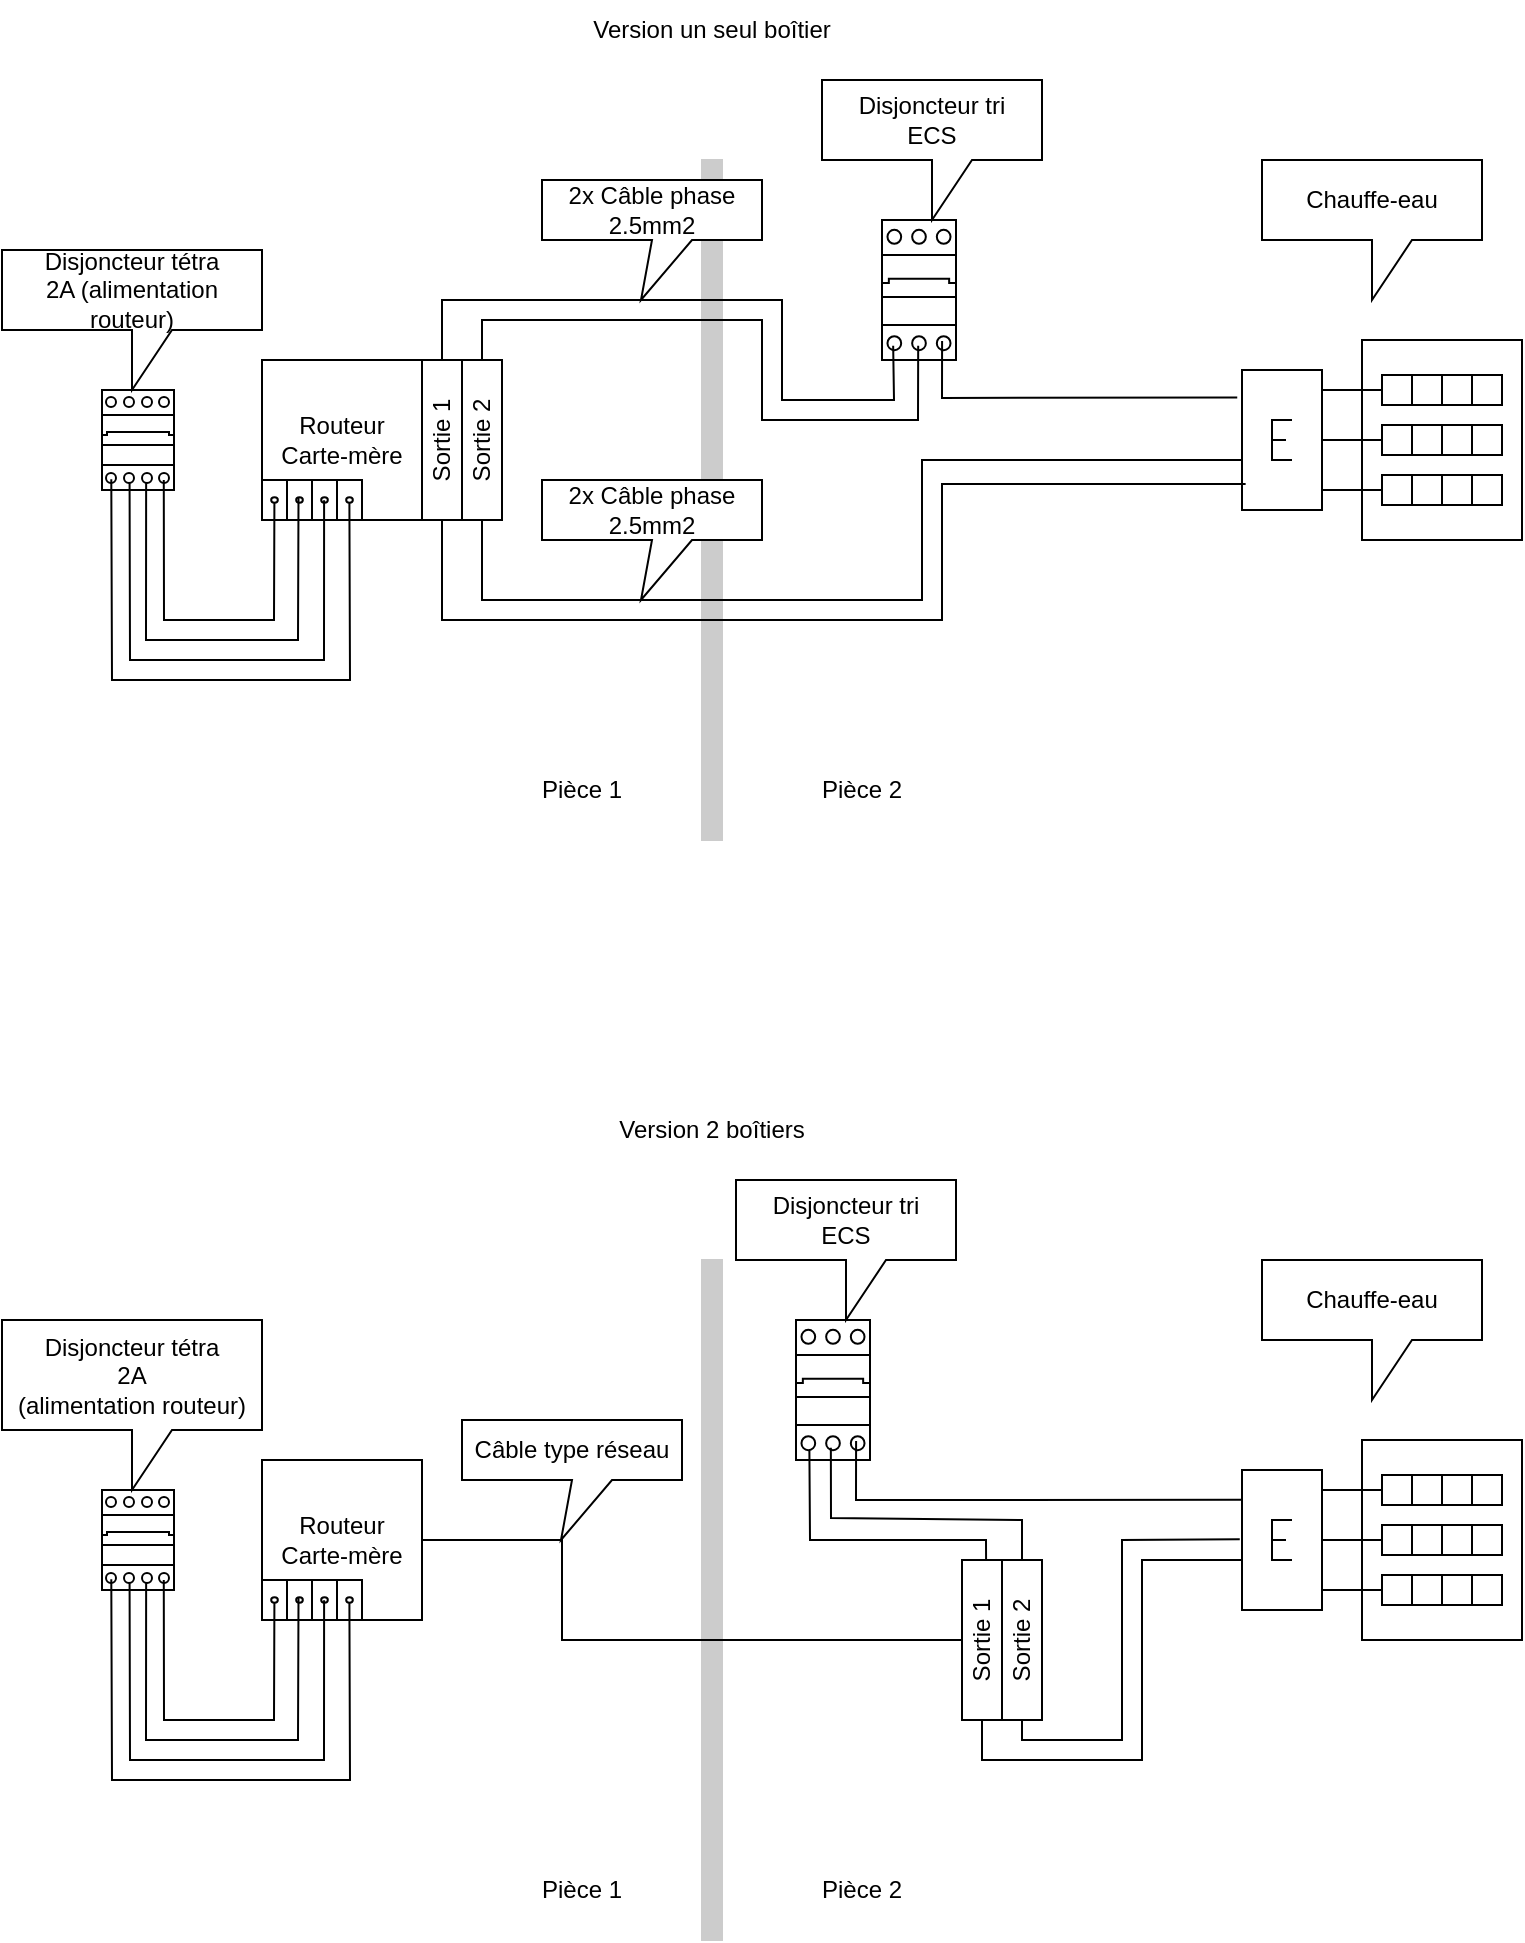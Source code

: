 <mxfile version="22.0.3" type="device">
  <diagram name="Page-1" id="RIz-JWyI-rMK7jB8n1T1">
    <mxGraphModel dx="1152" dy="664" grid="1" gridSize="10" guides="1" tooltips="1" connect="1" arrows="1" fold="1" page="1" pageScale="1" pageWidth="827" pageHeight="1169" math="0" shadow="0">
      <root>
        <mxCell id="0" />
        <mxCell id="1" parent="0" />
        <mxCell id="hNDBvL6Jkml8c4JEGsZd-1" value="Routeur&lt;br&gt;Carte-mère" style="whiteSpace=wrap;html=1;aspect=fixed;" vertex="1" parent="1">
          <mxGeometry x="170" y="180" width="80" height="80" as="geometry" />
        </mxCell>
        <mxCell id="hNDBvL6Jkml8c4JEGsZd-2" value="" style="shape=mxgraph.pid.heat_exchangers.electric_heater;html=1;pointerEvents=1;align=center;verticalLabelPosition=bottom;verticalAlign=top;dashed=0;" vertex="1" parent="1">
          <mxGeometry x="660" y="170" width="140" height="100" as="geometry" />
        </mxCell>
        <mxCell id="hNDBvL6Jkml8c4JEGsZd-3" value="" style="verticalLabelPosition=bottom;dashed=0;shadow=0;html=1;align=center;verticalAlign=top;shape=mxgraph.cabinets.cb_3p;" vertex="1" parent="1">
          <mxGeometry x="480" y="110" width="37" height="70" as="geometry" />
        </mxCell>
        <mxCell id="hNDBvL6Jkml8c4JEGsZd-4" value="" style="verticalLabelPosition=bottom;dashed=0;shadow=0;html=1;align=center;verticalAlign=top;shape=mxgraph.cabinets.cb_4p;" vertex="1" parent="1">
          <mxGeometry x="90" y="195" width="36" height="50" as="geometry" />
        </mxCell>
        <mxCell id="hNDBvL6Jkml8c4JEGsZd-11" value="" style="pointerEvents=1;verticalLabelPosition=bottom;shadow=0;dashed=0;align=center;html=1;verticalAlign=top;shape=mxgraph.electrical.miscellaneous.terminal_board;direction=south;" vertex="1" parent="1">
          <mxGeometry x="170" y="240" width="50" height="20" as="geometry" />
        </mxCell>
        <mxCell id="hNDBvL6Jkml8c4JEGsZd-10" value="" style="endArrow=none;html=1;rounded=0;entryX=0.858;entryY=0.901;entryDx=0;entryDy=0;entryPerimeter=0;exitX=0.578;exitY=0.876;exitDx=0;exitDy=0;exitPerimeter=0;" edge="1" parent="1" source="hNDBvL6Jkml8c4JEGsZd-11" target="hNDBvL6Jkml8c4JEGsZd-4">
          <mxGeometry width="50" height="50" relative="1" as="geometry">
            <mxPoint x="420" y="400" as="sourcePoint" />
            <mxPoint x="470" y="350" as="targetPoint" />
            <Array as="points">
              <mxPoint x="176" y="310" />
              <mxPoint x="121" y="310" />
            </Array>
          </mxGeometry>
        </mxCell>
        <mxCell id="hNDBvL6Jkml8c4JEGsZd-12" value="" style="endArrow=none;html=1;rounded=0;entryX=0.613;entryY=0.924;entryDx=0;entryDy=0;entryPerimeter=0;exitX=0.436;exitY=0.635;exitDx=0;exitDy=0;exitPerimeter=0;" edge="1" parent="1" source="hNDBvL6Jkml8c4JEGsZd-11" target="hNDBvL6Jkml8c4JEGsZd-4">
          <mxGeometry width="50" height="50" relative="1" as="geometry">
            <mxPoint x="186" y="262" as="sourcePoint" />
            <mxPoint x="132" y="253" as="targetPoint" />
            <Array as="points">
              <mxPoint x="188" y="320" />
              <mxPoint x="112" y="320" />
            </Array>
          </mxGeometry>
        </mxCell>
        <mxCell id="hNDBvL6Jkml8c4JEGsZd-13" value="" style="endArrow=none;html=1;rounded=0;entryX=0.383;entryY=0.924;entryDx=0;entryDy=0;entryPerimeter=0;exitX=0.509;exitY=0.379;exitDx=0;exitDy=0;exitPerimeter=0;" edge="1" parent="1" source="hNDBvL6Jkml8c4JEGsZd-11" target="hNDBvL6Jkml8c4JEGsZd-4">
          <mxGeometry width="50" height="50" relative="1" as="geometry">
            <mxPoint x="197" y="260" as="sourcePoint" />
            <mxPoint x="122" y="251" as="targetPoint" />
            <Array as="points">
              <mxPoint x="201" y="330" />
              <mxPoint x="104" y="330" />
            </Array>
          </mxGeometry>
        </mxCell>
        <mxCell id="hNDBvL6Jkml8c4JEGsZd-14" value="" style="endArrow=none;html=1;rounded=0;entryX=0.129;entryY=0.893;entryDx=0;entryDy=0;entryPerimeter=0;exitX=0.568;exitY=0.126;exitDx=0;exitDy=0;exitPerimeter=0;" edge="1" parent="1" source="hNDBvL6Jkml8c4JEGsZd-11" target="hNDBvL6Jkml8c4JEGsZd-4">
          <mxGeometry width="50" height="50" relative="1" as="geometry">
            <mxPoint x="211" y="260" as="sourcePoint" />
            <mxPoint x="114" y="251" as="targetPoint" />
            <Array as="points">
              <mxPoint x="214" y="340" />
              <mxPoint x="95" y="340" />
            </Array>
          </mxGeometry>
        </mxCell>
        <mxCell id="hNDBvL6Jkml8c4JEGsZd-15" value="" style="endArrow=none;html=1;rounded=0;entryX=0.812;entryY=0.865;entryDx=0;entryDy=0;entryPerimeter=0;exitX=-0.017;exitY=0.287;exitDx=0;exitDy=0;exitPerimeter=0;" edge="1" parent="1" source="hNDBvL6Jkml8c4JEGsZd-2" target="hNDBvL6Jkml8c4JEGsZd-3">
          <mxGeometry width="50" height="50" relative="1" as="geometry">
            <mxPoint x="580" y="190" as="sourcePoint" />
            <mxPoint x="410" y="185" as="targetPoint" />
            <Array as="points">
              <mxPoint x="510" y="199" />
            </Array>
          </mxGeometry>
        </mxCell>
        <mxCell id="hNDBvL6Jkml8c4JEGsZd-17" value="Sortie 1" style="rounded=0;whiteSpace=wrap;html=1;horizontal=0;" vertex="1" parent="1">
          <mxGeometry x="250" y="180" width="20" height="80" as="geometry" />
        </mxCell>
        <mxCell id="hNDBvL6Jkml8c4JEGsZd-18" value="Sortie 2" style="rounded=0;whiteSpace=wrap;html=1;horizontal=0;" vertex="1" parent="1">
          <mxGeometry x="270" y="180" width="20" height="80" as="geometry" />
        </mxCell>
        <mxCell id="hNDBvL6Jkml8c4JEGsZd-19" value="" style="verticalLabelPosition=bottom;html=1;verticalAlign=top;align=center;shape=mxgraph.floorplan.wall;fillColor=strokeColor;direction=south;fontColor=#CCCCCC;strokeColor=#CCCCCC;" vertex="1" parent="1">
          <mxGeometry x="390" y="80" width="10" height="340" as="geometry" />
        </mxCell>
        <mxCell id="hNDBvL6Jkml8c4JEGsZd-20" value="" style="endArrow=none;html=1;rounded=0;entryX=0.151;entryY=0.898;entryDx=0;entryDy=0;entryPerimeter=0;exitX=0.5;exitY=0;exitDx=0;exitDy=0;" edge="1" parent="1" source="hNDBvL6Jkml8c4JEGsZd-17" target="hNDBvL6Jkml8c4JEGsZd-3">
          <mxGeometry width="50" height="50" relative="1" as="geometry">
            <mxPoint x="618" y="240" as="sourcePoint" />
            <mxPoint x="470" y="212" as="targetPoint" />
            <Array as="points">
              <mxPoint x="260" y="150" />
              <mxPoint x="430" y="150" />
              <mxPoint x="430" y="200" />
              <mxPoint x="486" y="200" />
            </Array>
          </mxGeometry>
        </mxCell>
        <mxCell id="hNDBvL6Jkml8c4JEGsZd-21" value="" style="endArrow=none;html=1;rounded=0;entryX=0.489;entryY=0.898;entryDx=0;entryDy=0;entryPerimeter=0;exitX=0.5;exitY=0;exitDx=0;exitDy=0;" edge="1" parent="1" source="hNDBvL6Jkml8c4JEGsZd-18" target="hNDBvL6Jkml8c4JEGsZd-3">
          <mxGeometry width="50" height="50" relative="1" as="geometry">
            <mxPoint x="270" y="190" as="sourcePoint" />
            <mxPoint x="496" y="183" as="targetPoint" />
            <Array as="points">
              <mxPoint x="280" y="160" />
              <mxPoint x="420" y="160" />
              <mxPoint x="420" y="210" />
              <mxPoint x="498" y="210" />
            </Array>
          </mxGeometry>
        </mxCell>
        <mxCell id="hNDBvL6Jkml8c4JEGsZd-22" value="" style="endArrow=none;html=1;rounded=0;entryX=0.5;entryY=1;entryDx=0;entryDy=0;exitX=0.013;exitY=0.72;exitDx=0;exitDy=0;exitPerimeter=0;" edge="1" parent="1" source="hNDBvL6Jkml8c4JEGsZd-2" target="hNDBvL6Jkml8c4JEGsZd-17">
          <mxGeometry width="50" height="50" relative="1" as="geometry">
            <mxPoint x="408" y="308" as="sourcePoint" />
            <mxPoint x="260" y="280" as="targetPoint" />
            <Array as="points">
              <mxPoint x="510" y="242" />
              <mxPoint x="510" y="310" />
              <mxPoint x="260" y="310" />
            </Array>
          </mxGeometry>
        </mxCell>
        <mxCell id="hNDBvL6Jkml8c4JEGsZd-23" value="" style="endArrow=none;html=1;rounded=0;entryX=0.5;entryY=1;entryDx=0;entryDy=0;exitX=0;exitY=0.6;exitDx=0;exitDy=0;exitPerimeter=0;" edge="1" parent="1" source="hNDBvL6Jkml8c4JEGsZd-2" target="hNDBvL6Jkml8c4JEGsZd-18">
          <mxGeometry width="50" height="50" relative="1" as="geometry">
            <mxPoint x="676" y="252" as="sourcePoint" />
            <mxPoint x="280" y="270" as="targetPoint" />
            <Array as="points">
              <mxPoint x="500" y="230" />
              <mxPoint x="500" y="300" />
              <mxPoint x="280" y="300" />
            </Array>
          </mxGeometry>
        </mxCell>
        <mxCell id="hNDBvL6Jkml8c4JEGsZd-24" value="Disjoncteur tri&lt;br&gt;ECS" style="shape=callout;whiteSpace=wrap;html=1;perimeter=calloutPerimeter;" vertex="1" parent="1">
          <mxGeometry x="450" y="40" width="110" height="70" as="geometry" />
        </mxCell>
        <mxCell id="hNDBvL6Jkml8c4JEGsZd-25" value="Chauffe-eau" style="shape=callout;whiteSpace=wrap;html=1;perimeter=calloutPerimeter;" vertex="1" parent="1">
          <mxGeometry x="670" y="80" width="110" height="70" as="geometry" />
        </mxCell>
        <mxCell id="hNDBvL6Jkml8c4JEGsZd-26" value="Disjoncteur tétra&lt;br&gt;2A (alimentation routeur)" style="shape=callout;whiteSpace=wrap;html=1;perimeter=calloutPerimeter;" vertex="1" parent="1">
          <mxGeometry x="40" y="125" width="130" height="70" as="geometry" />
        </mxCell>
        <mxCell id="hNDBvL6Jkml8c4JEGsZd-27" value="Version un seul boîtier" style="text;html=1;strokeColor=none;fillColor=none;align=center;verticalAlign=middle;whiteSpace=wrap;rounded=0;" vertex="1" parent="1">
          <mxGeometry x="310" width="170" height="30" as="geometry" />
        </mxCell>
        <mxCell id="hNDBvL6Jkml8c4JEGsZd-28" value="Routeur&lt;br&gt;Carte-mère" style="whiteSpace=wrap;html=1;aspect=fixed;" vertex="1" parent="1">
          <mxGeometry x="170" y="730" width="80" height="80" as="geometry" />
        </mxCell>
        <mxCell id="hNDBvL6Jkml8c4JEGsZd-29" value="" style="shape=mxgraph.pid.heat_exchangers.electric_heater;html=1;pointerEvents=1;align=center;verticalLabelPosition=bottom;verticalAlign=top;dashed=0;" vertex="1" parent="1">
          <mxGeometry x="660" y="720" width="140" height="100" as="geometry" />
        </mxCell>
        <mxCell id="hNDBvL6Jkml8c4JEGsZd-30" value="" style="verticalLabelPosition=bottom;dashed=0;shadow=0;html=1;align=center;verticalAlign=top;shape=mxgraph.cabinets.cb_3p;" vertex="1" parent="1">
          <mxGeometry x="437" y="660" width="37" height="70" as="geometry" />
        </mxCell>
        <mxCell id="hNDBvL6Jkml8c4JEGsZd-31" value="" style="verticalLabelPosition=bottom;dashed=0;shadow=0;html=1;align=center;verticalAlign=top;shape=mxgraph.cabinets.cb_4p;" vertex="1" parent="1">
          <mxGeometry x="90" y="745" width="36" height="50" as="geometry" />
        </mxCell>
        <mxCell id="hNDBvL6Jkml8c4JEGsZd-32" value="" style="pointerEvents=1;verticalLabelPosition=bottom;shadow=0;dashed=0;align=center;html=1;verticalAlign=top;shape=mxgraph.electrical.miscellaneous.terminal_board;direction=south;" vertex="1" parent="1">
          <mxGeometry x="170" y="790" width="50" height="20" as="geometry" />
        </mxCell>
        <mxCell id="hNDBvL6Jkml8c4JEGsZd-33" value="" style="endArrow=none;html=1;rounded=0;entryX=0.858;entryY=0.901;entryDx=0;entryDy=0;entryPerimeter=0;exitX=0.578;exitY=0.876;exitDx=0;exitDy=0;exitPerimeter=0;" edge="1" parent="1" source="hNDBvL6Jkml8c4JEGsZd-32" target="hNDBvL6Jkml8c4JEGsZd-31">
          <mxGeometry width="50" height="50" relative="1" as="geometry">
            <mxPoint x="420" y="950" as="sourcePoint" />
            <mxPoint x="470" y="900" as="targetPoint" />
            <Array as="points">
              <mxPoint x="176" y="860" />
              <mxPoint x="121" y="860" />
            </Array>
          </mxGeometry>
        </mxCell>
        <mxCell id="hNDBvL6Jkml8c4JEGsZd-34" value="" style="endArrow=none;html=1;rounded=0;entryX=0.613;entryY=0.924;entryDx=0;entryDy=0;entryPerimeter=0;exitX=0.436;exitY=0.635;exitDx=0;exitDy=0;exitPerimeter=0;" edge="1" parent="1" source="hNDBvL6Jkml8c4JEGsZd-32" target="hNDBvL6Jkml8c4JEGsZd-31">
          <mxGeometry width="50" height="50" relative="1" as="geometry">
            <mxPoint x="186" y="812" as="sourcePoint" />
            <mxPoint x="132" y="803" as="targetPoint" />
            <Array as="points">
              <mxPoint x="188" y="870" />
              <mxPoint x="112" y="870" />
            </Array>
          </mxGeometry>
        </mxCell>
        <mxCell id="hNDBvL6Jkml8c4JEGsZd-35" value="" style="endArrow=none;html=1;rounded=0;entryX=0.383;entryY=0.924;entryDx=0;entryDy=0;entryPerimeter=0;exitX=0.509;exitY=0.379;exitDx=0;exitDy=0;exitPerimeter=0;" edge="1" parent="1" source="hNDBvL6Jkml8c4JEGsZd-32" target="hNDBvL6Jkml8c4JEGsZd-31">
          <mxGeometry width="50" height="50" relative="1" as="geometry">
            <mxPoint x="197" y="810" as="sourcePoint" />
            <mxPoint x="122" y="801" as="targetPoint" />
            <Array as="points">
              <mxPoint x="201" y="880" />
              <mxPoint x="104" y="880" />
            </Array>
          </mxGeometry>
        </mxCell>
        <mxCell id="hNDBvL6Jkml8c4JEGsZd-36" value="" style="endArrow=none;html=1;rounded=0;entryX=0.129;entryY=0.893;entryDx=0;entryDy=0;entryPerimeter=0;exitX=0.568;exitY=0.126;exitDx=0;exitDy=0;exitPerimeter=0;" edge="1" parent="1" source="hNDBvL6Jkml8c4JEGsZd-32" target="hNDBvL6Jkml8c4JEGsZd-31">
          <mxGeometry width="50" height="50" relative="1" as="geometry">
            <mxPoint x="211" y="810" as="sourcePoint" />
            <mxPoint x="114" y="801" as="targetPoint" />
            <Array as="points">
              <mxPoint x="214" y="890" />
              <mxPoint x="95" y="890" />
            </Array>
          </mxGeometry>
        </mxCell>
        <mxCell id="hNDBvL6Jkml8c4JEGsZd-37" value="" style="endArrow=none;html=1;rounded=0;entryX=0.812;entryY=0.865;entryDx=0;entryDy=0;entryPerimeter=0;exitX=0.001;exitY=0.299;exitDx=0;exitDy=0;exitPerimeter=0;" edge="1" parent="1" source="hNDBvL6Jkml8c4JEGsZd-29" target="hNDBvL6Jkml8c4JEGsZd-30">
          <mxGeometry width="50" height="50" relative="1" as="geometry">
            <mxPoint x="580" y="740" as="sourcePoint" />
            <mxPoint x="410" y="735" as="targetPoint" />
            <Array as="points">
              <mxPoint x="467" y="750" />
            </Array>
          </mxGeometry>
        </mxCell>
        <mxCell id="hNDBvL6Jkml8c4JEGsZd-40" value="" style="verticalLabelPosition=bottom;html=1;verticalAlign=top;align=center;shape=mxgraph.floorplan.wall;fillColor=strokeColor;direction=south;fontColor=#CCCCCC;strokeColor=#CCCCCC;" vertex="1" parent="1">
          <mxGeometry x="390" y="630" width="10" height="340" as="geometry" />
        </mxCell>
        <mxCell id="hNDBvL6Jkml8c4JEGsZd-45" value="Disjoncteur tri&lt;br&gt;ECS" style="shape=callout;whiteSpace=wrap;html=1;perimeter=calloutPerimeter;" vertex="1" parent="1">
          <mxGeometry x="407" y="590" width="110" height="70" as="geometry" />
        </mxCell>
        <mxCell id="hNDBvL6Jkml8c4JEGsZd-46" value="Chauffe-eau" style="shape=callout;whiteSpace=wrap;html=1;perimeter=calloutPerimeter;" vertex="1" parent="1">
          <mxGeometry x="670" y="630" width="110" height="70" as="geometry" />
        </mxCell>
        <mxCell id="hNDBvL6Jkml8c4JEGsZd-47" value="Disjoncteur tétra&lt;br&gt;2A&lt;br&gt;(alimentation routeur)" style="shape=callout;whiteSpace=wrap;html=1;perimeter=calloutPerimeter;" vertex="1" parent="1">
          <mxGeometry x="40" y="660" width="130" height="85" as="geometry" />
        </mxCell>
        <mxCell id="hNDBvL6Jkml8c4JEGsZd-48" value="Version 2 boîtiers" style="text;html=1;strokeColor=none;fillColor=none;align=center;verticalAlign=middle;whiteSpace=wrap;rounded=0;" vertex="1" parent="1">
          <mxGeometry x="310" y="550" width="170" height="30" as="geometry" />
        </mxCell>
        <mxCell id="hNDBvL6Jkml8c4JEGsZd-49" value="Pièce 1" style="text;html=1;strokeColor=none;fillColor=none;align=center;verticalAlign=middle;whiteSpace=wrap;rounded=0;" vertex="1" parent="1">
          <mxGeometry x="300" y="930" width="60" height="30" as="geometry" />
        </mxCell>
        <mxCell id="hNDBvL6Jkml8c4JEGsZd-50" value="Pièce 1" style="text;html=1;strokeColor=none;fillColor=none;align=center;verticalAlign=middle;whiteSpace=wrap;rounded=0;" vertex="1" parent="1">
          <mxGeometry x="300" y="380" width="60" height="30" as="geometry" />
        </mxCell>
        <mxCell id="hNDBvL6Jkml8c4JEGsZd-51" value="Pièce 2" style="text;html=1;strokeColor=none;fillColor=none;align=center;verticalAlign=middle;whiteSpace=wrap;rounded=0;" vertex="1" parent="1">
          <mxGeometry x="440" y="380" width="60" height="30" as="geometry" />
        </mxCell>
        <mxCell id="hNDBvL6Jkml8c4JEGsZd-52" value="Pièce 2" style="text;html=1;strokeColor=none;fillColor=none;align=center;verticalAlign=middle;whiteSpace=wrap;rounded=0;" vertex="1" parent="1">
          <mxGeometry x="440" y="930" width="60" height="30" as="geometry" />
        </mxCell>
        <mxCell id="hNDBvL6Jkml8c4JEGsZd-53" value="Sortie 1" style="rounded=0;whiteSpace=wrap;html=1;horizontal=0;" vertex="1" parent="1">
          <mxGeometry x="520" y="780" width="20" height="80" as="geometry" />
        </mxCell>
        <mxCell id="hNDBvL6Jkml8c4JEGsZd-54" value="Sortie 2" style="rounded=0;whiteSpace=wrap;html=1;horizontal=0;" vertex="1" parent="1">
          <mxGeometry x="540" y="780" width="20" height="80" as="geometry" />
        </mxCell>
        <mxCell id="hNDBvL6Jkml8c4JEGsZd-55" value="" style="endArrow=none;html=1;rounded=0;entryX=0.471;entryY=0.913;entryDx=0;entryDy=0;entryPerimeter=0;exitX=0.5;exitY=0;exitDx=0;exitDy=0;" edge="1" parent="1" source="hNDBvL6Jkml8c4JEGsZd-54" target="hNDBvL6Jkml8c4JEGsZd-30">
          <mxGeometry width="50" height="50" relative="1" as="geometry">
            <mxPoint x="645.5" y="758" as="sourcePoint" />
            <mxPoint x="454.5" y="730" as="targetPoint" />
            <Array as="points">
              <mxPoint x="550" y="760" />
              <mxPoint x="454.5" y="759" />
            </Array>
          </mxGeometry>
        </mxCell>
        <mxCell id="hNDBvL6Jkml8c4JEGsZd-56" value="" style="endArrow=none;html=1;rounded=0;entryX=0.181;entryY=0.93;entryDx=0;entryDy=0;entryPerimeter=0;exitX=0.602;exitY=-0.004;exitDx=0;exitDy=0;exitPerimeter=0;" edge="1" parent="1" source="hNDBvL6Jkml8c4JEGsZd-53" target="hNDBvL6Jkml8c4JEGsZd-30">
          <mxGeometry width="50" height="50" relative="1" as="geometry">
            <mxPoint x="540" y="784" as="sourcePoint" />
            <mxPoint x="444" y="730" as="targetPoint" />
            <Array as="points">
              <mxPoint x="532" y="770" />
              <mxPoint x="444" y="770" />
            </Array>
          </mxGeometry>
        </mxCell>
        <mxCell id="hNDBvL6Jkml8c4JEGsZd-57" value="" style="endArrow=none;html=1;rounded=0;entryX=0.471;entryY=0.913;entryDx=0;entryDy=0;entryPerimeter=0;exitX=-0.008;exitY=0.496;exitDx=0;exitDy=0;exitPerimeter=0;" edge="1" parent="1" source="hNDBvL6Jkml8c4JEGsZd-29">
          <mxGeometry width="50" height="50" relative="1" as="geometry">
            <mxPoint x="646" y="916" as="sourcePoint" />
            <mxPoint x="550" y="860" as="targetPoint" />
            <Array as="points">
              <mxPoint x="600" y="770" />
              <mxPoint x="600" y="870" />
              <mxPoint x="550" y="870" />
            </Array>
          </mxGeometry>
        </mxCell>
        <mxCell id="hNDBvL6Jkml8c4JEGsZd-58" value="" style="endArrow=none;html=1;rounded=0;entryX=0.5;entryY=1;entryDx=0;entryDy=0;exitX=-0.008;exitY=0.496;exitDx=0;exitDy=0;exitPerimeter=0;" edge="1" parent="1" target="hNDBvL6Jkml8c4JEGsZd-53">
          <mxGeometry width="50" height="50" relative="1" as="geometry">
            <mxPoint x="660" y="780" as="sourcePoint" />
            <mxPoint x="551" y="870" as="targetPoint" />
            <Array as="points">
              <mxPoint x="610" y="780" />
              <mxPoint x="610" y="880" />
              <mxPoint x="530" y="880" />
            </Array>
          </mxGeometry>
        </mxCell>
        <mxCell id="hNDBvL6Jkml8c4JEGsZd-60" value="" style="endArrow=none;html=1;rounded=0;entryX=1;entryY=0.5;entryDx=0;entryDy=0;exitX=0;exitY=0.5;exitDx=0;exitDy=0;" edge="1" parent="1" source="hNDBvL6Jkml8c4JEGsZd-53" target="hNDBvL6Jkml8c4JEGsZd-28">
          <mxGeometry width="50" height="50" relative="1" as="geometry">
            <mxPoint x="670" y="760" as="sourcePoint" />
            <mxPoint x="477" y="731" as="targetPoint" />
            <Array as="points">
              <mxPoint x="320" y="820" />
              <mxPoint x="320" y="770" />
            </Array>
          </mxGeometry>
        </mxCell>
        <mxCell id="hNDBvL6Jkml8c4JEGsZd-61" value="Câble type réseau" style="shape=callout;whiteSpace=wrap;html=1;perimeter=calloutPerimeter;position2=0.45;" vertex="1" parent="1">
          <mxGeometry x="270" y="710" width="110" height="60" as="geometry" />
        </mxCell>
        <mxCell id="hNDBvL6Jkml8c4JEGsZd-62" value="2x Câble phase 2.5mm2" style="shape=callout;whiteSpace=wrap;html=1;perimeter=calloutPerimeter;position2=0.45;" vertex="1" parent="1">
          <mxGeometry x="310" y="90" width="110" height="60" as="geometry" />
        </mxCell>
        <mxCell id="hNDBvL6Jkml8c4JEGsZd-63" value="2x Câble phase 2.5mm2" style="shape=callout;whiteSpace=wrap;html=1;perimeter=calloutPerimeter;position2=0.45;" vertex="1" parent="1">
          <mxGeometry x="310" y="240" width="110" height="60" as="geometry" />
        </mxCell>
      </root>
    </mxGraphModel>
  </diagram>
</mxfile>
